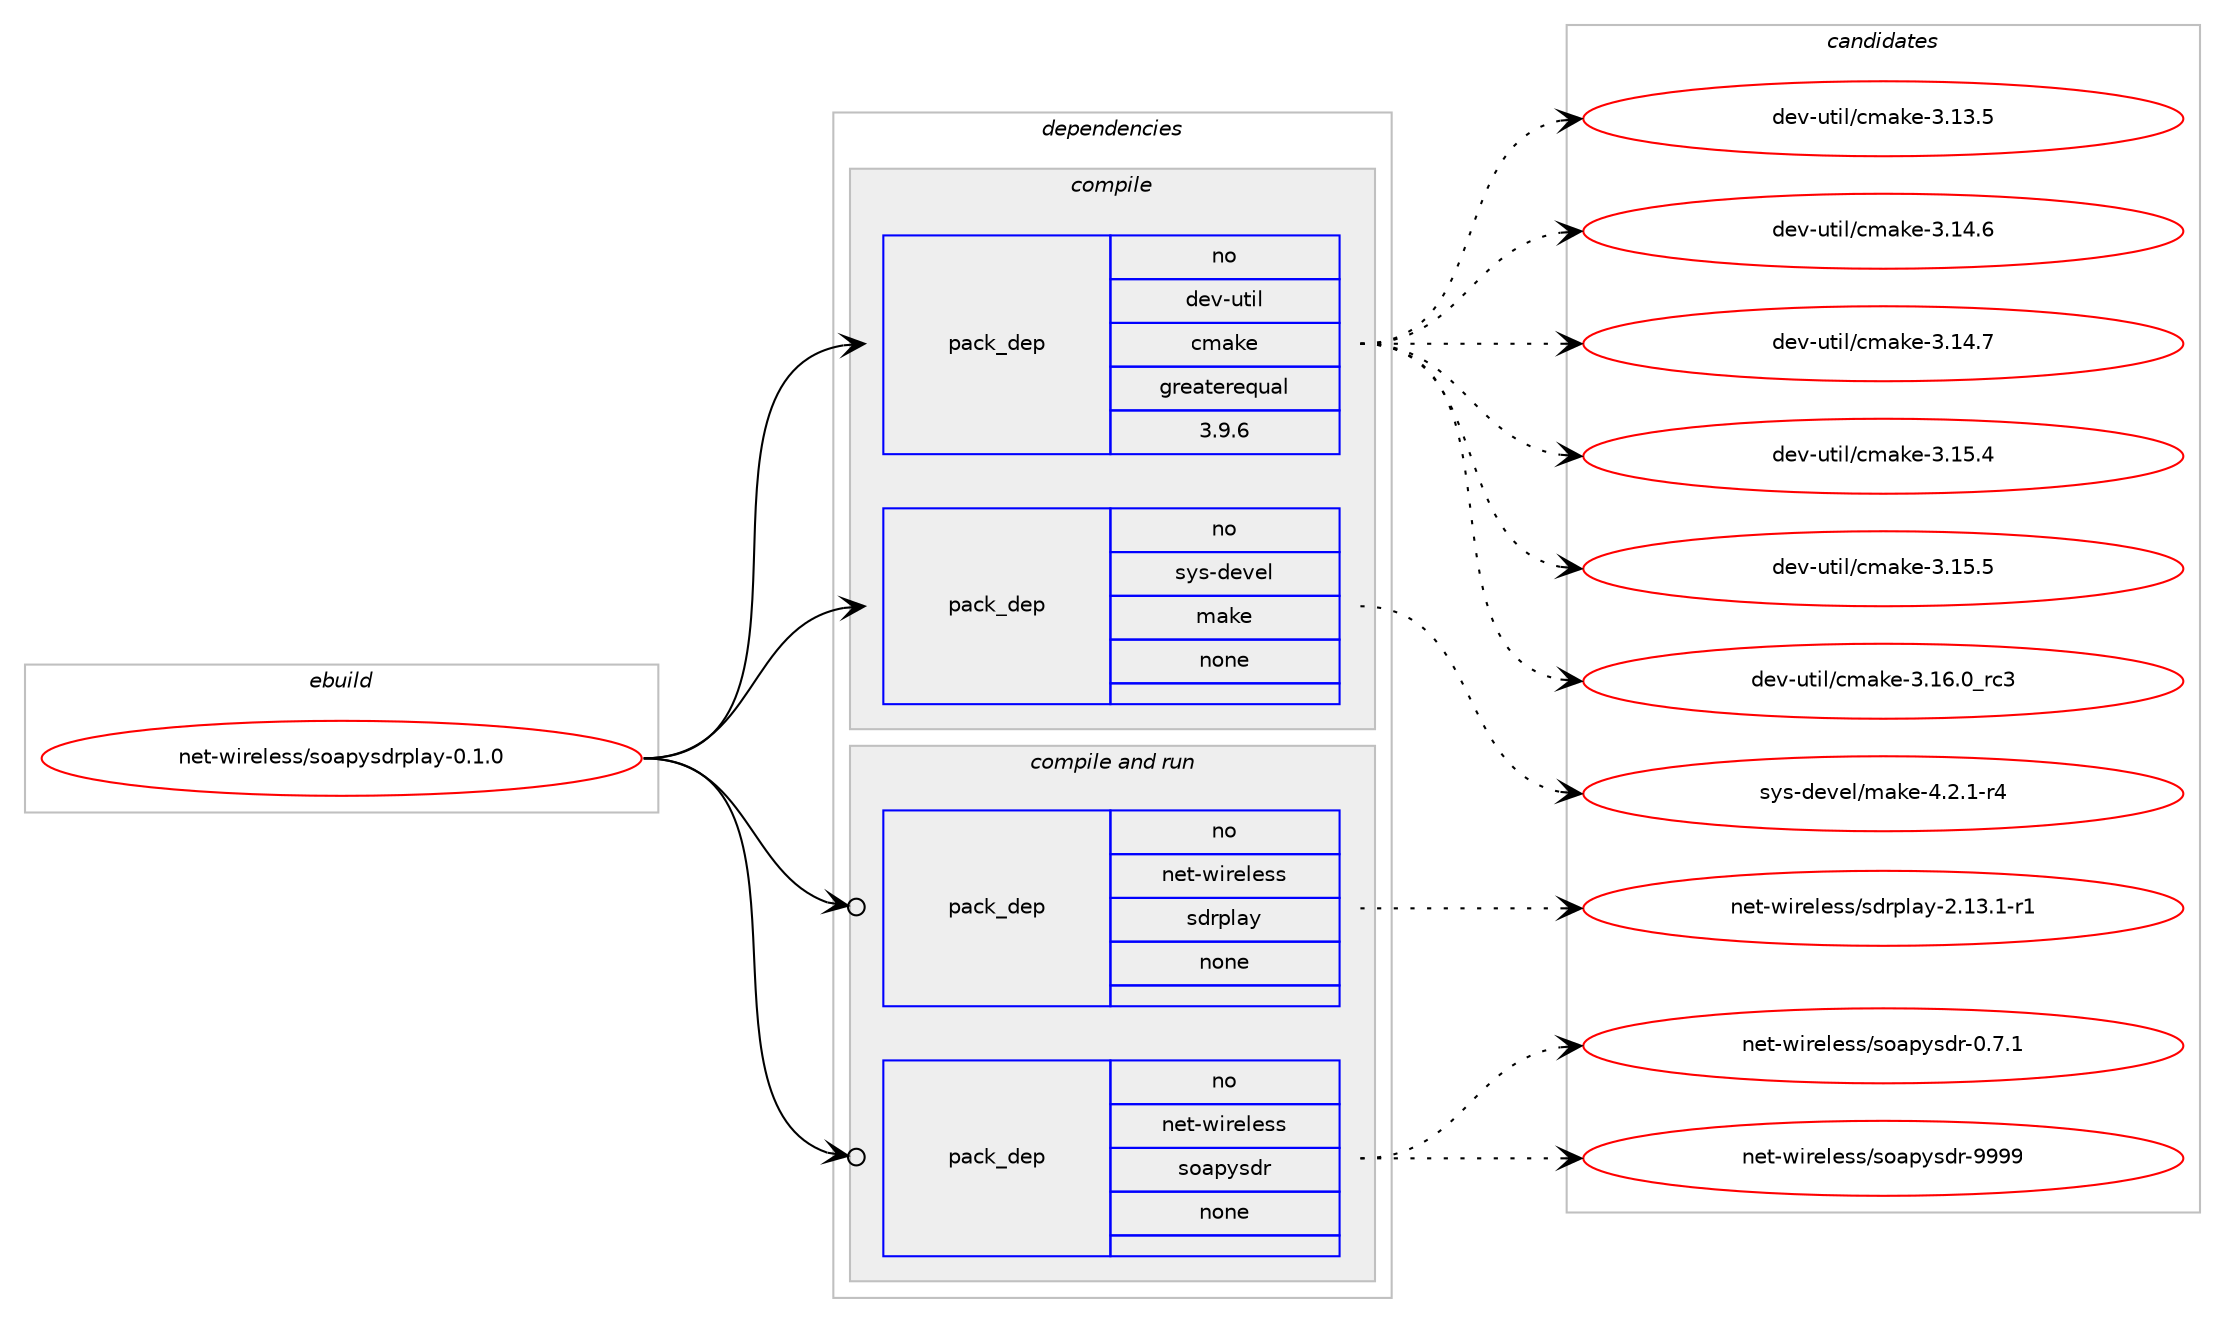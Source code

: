 digraph prolog {

# *************
# Graph options
# *************

newrank=true;
concentrate=true;
compound=true;
graph [rankdir=LR,fontname=Helvetica,fontsize=10,ranksep=1.5];#, ranksep=2.5, nodesep=0.2];
edge  [arrowhead=vee];
node  [fontname=Helvetica,fontsize=10];

# **********
# The ebuild
# **********

subgraph cluster_leftcol {
color=gray;
rank=same;
label=<<i>ebuild</i>>;
id [label="net-wireless/soapysdrplay-0.1.0", color=red, width=4, href="../net-wireless/soapysdrplay-0.1.0.svg"];
}

# ****************
# The dependencies
# ****************

subgraph cluster_midcol {
color=gray;
label=<<i>dependencies</i>>;
subgraph cluster_compile {
fillcolor="#eeeeee";
style=filled;
label=<<i>compile</i>>;
subgraph pack624155 {
dependency845222 [label=<<TABLE BORDER="0" CELLBORDER="1" CELLSPACING="0" CELLPADDING="4" WIDTH="220"><TR><TD ROWSPAN="6" CELLPADDING="30">pack_dep</TD></TR><TR><TD WIDTH="110">no</TD></TR><TR><TD>dev-util</TD></TR><TR><TD>cmake</TD></TR><TR><TD>greaterequal</TD></TR><TR><TD>3.9.6</TD></TR></TABLE>>, shape=none, color=blue];
}
id:e -> dependency845222:w [weight=20,style="solid",arrowhead="vee"];
subgraph pack624156 {
dependency845223 [label=<<TABLE BORDER="0" CELLBORDER="1" CELLSPACING="0" CELLPADDING="4" WIDTH="220"><TR><TD ROWSPAN="6" CELLPADDING="30">pack_dep</TD></TR><TR><TD WIDTH="110">no</TD></TR><TR><TD>sys-devel</TD></TR><TR><TD>make</TD></TR><TR><TD>none</TD></TR><TR><TD></TD></TR></TABLE>>, shape=none, color=blue];
}
id:e -> dependency845223:w [weight=20,style="solid",arrowhead="vee"];
}
subgraph cluster_compileandrun {
fillcolor="#eeeeee";
style=filled;
label=<<i>compile and run</i>>;
subgraph pack624157 {
dependency845224 [label=<<TABLE BORDER="0" CELLBORDER="1" CELLSPACING="0" CELLPADDING="4" WIDTH="220"><TR><TD ROWSPAN="6" CELLPADDING="30">pack_dep</TD></TR><TR><TD WIDTH="110">no</TD></TR><TR><TD>net-wireless</TD></TR><TR><TD>sdrplay</TD></TR><TR><TD>none</TD></TR><TR><TD></TD></TR></TABLE>>, shape=none, color=blue];
}
id:e -> dependency845224:w [weight=20,style="solid",arrowhead="odotvee"];
subgraph pack624158 {
dependency845225 [label=<<TABLE BORDER="0" CELLBORDER="1" CELLSPACING="0" CELLPADDING="4" WIDTH="220"><TR><TD ROWSPAN="6" CELLPADDING="30">pack_dep</TD></TR><TR><TD WIDTH="110">no</TD></TR><TR><TD>net-wireless</TD></TR><TR><TD>soapysdr</TD></TR><TR><TD>none</TD></TR><TR><TD></TD></TR></TABLE>>, shape=none, color=blue];
}
id:e -> dependency845225:w [weight=20,style="solid",arrowhead="odotvee"];
}
subgraph cluster_run {
fillcolor="#eeeeee";
style=filled;
label=<<i>run</i>>;
}
}

# **************
# The candidates
# **************

subgraph cluster_choices {
rank=same;
color=gray;
label=<<i>candidates</i>>;

subgraph choice624155 {
color=black;
nodesep=1;
choice1001011184511711610510847991099710710145514649514653 [label="dev-util/cmake-3.13.5", color=red, width=4,href="../dev-util/cmake-3.13.5.svg"];
choice1001011184511711610510847991099710710145514649524654 [label="dev-util/cmake-3.14.6", color=red, width=4,href="../dev-util/cmake-3.14.6.svg"];
choice1001011184511711610510847991099710710145514649524655 [label="dev-util/cmake-3.14.7", color=red, width=4,href="../dev-util/cmake-3.14.7.svg"];
choice1001011184511711610510847991099710710145514649534652 [label="dev-util/cmake-3.15.4", color=red, width=4,href="../dev-util/cmake-3.15.4.svg"];
choice1001011184511711610510847991099710710145514649534653 [label="dev-util/cmake-3.15.5", color=red, width=4,href="../dev-util/cmake-3.15.5.svg"];
choice1001011184511711610510847991099710710145514649544648951149951 [label="dev-util/cmake-3.16.0_rc3", color=red, width=4,href="../dev-util/cmake-3.16.0_rc3.svg"];
dependency845222:e -> choice1001011184511711610510847991099710710145514649514653:w [style=dotted,weight="100"];
dependency845222:e -> choice1001011184511711610510847991099710710145514649524654:w [style=dotted,weight="100"];
dependency845222:e -> choice1001011184511711610510847991099710710145514649524655:w [style=dotted,weight="100"];
dependency845222:e -> choice1001011184511711610510847991099710710145514649534652:w [style=dotted,weight="100"];
dependency845222:e -> choice1001011184511711610510847991099710710145514649534653:w [style=dotted,weight="100"];
dependency845222:e -> choice1001011184511711610510847991099710710145514649544648951149951:w [style=dotted,weight="100"];
}
subgraph choice624156 {
color=black;
nodesep=1;
choice1151211154510010111810110847109971071014552465046494511452 [label="sys-devel/make-4.2.1-r4", color=red, width=4,href="../sys-devel/make-4.2.1-r4.svg"];
dependency845223:e -> choice1151211154510010111810110847109971071014552465046494511452:w [style=dotted,weight="100"];
}
subgraph choice624157 {
color=black;
nodesep=1;
choice110101116451191051141011081011151154711510011411210897121455046495146494511449 [label="net-wireless/sdrplay-2.13.1-r1", color=red, width=4,href="../net-wireless/sdrplay-2.13.1-r1.svg"];
dependency845224:e -> choice110101116451191051141011081011151154711510011411210897121455046495146494511449:w [style=dotted,weight="100"];
}
subgraph choice624158 {
color=black;
nodesep=1;
choice110101116451191051141011081011151154711511197112121115100114454846554649 [label="net-wireless/soapysdr-0.7.1", color=red, width=4,href="../net-wireless/soapysdr-0.7.1.svg"];
choice1101011164511910511410110810111511547115111971121211151001144557575757 [label="net-wireless/soapysdr-9999", color=red, width=4,href="../net-wireless/soapysdr-9999.svg"];
dependency845225:e -> choice110101116451191051141011081011151154711511197112121115100114454846554649:w [style=dotted,weight="100"];
dependency845225:e -> choice1101011164511910511410110810111511547115111971121211151001144557575757:w [style=dotted,weight="100"];
}
}

}
